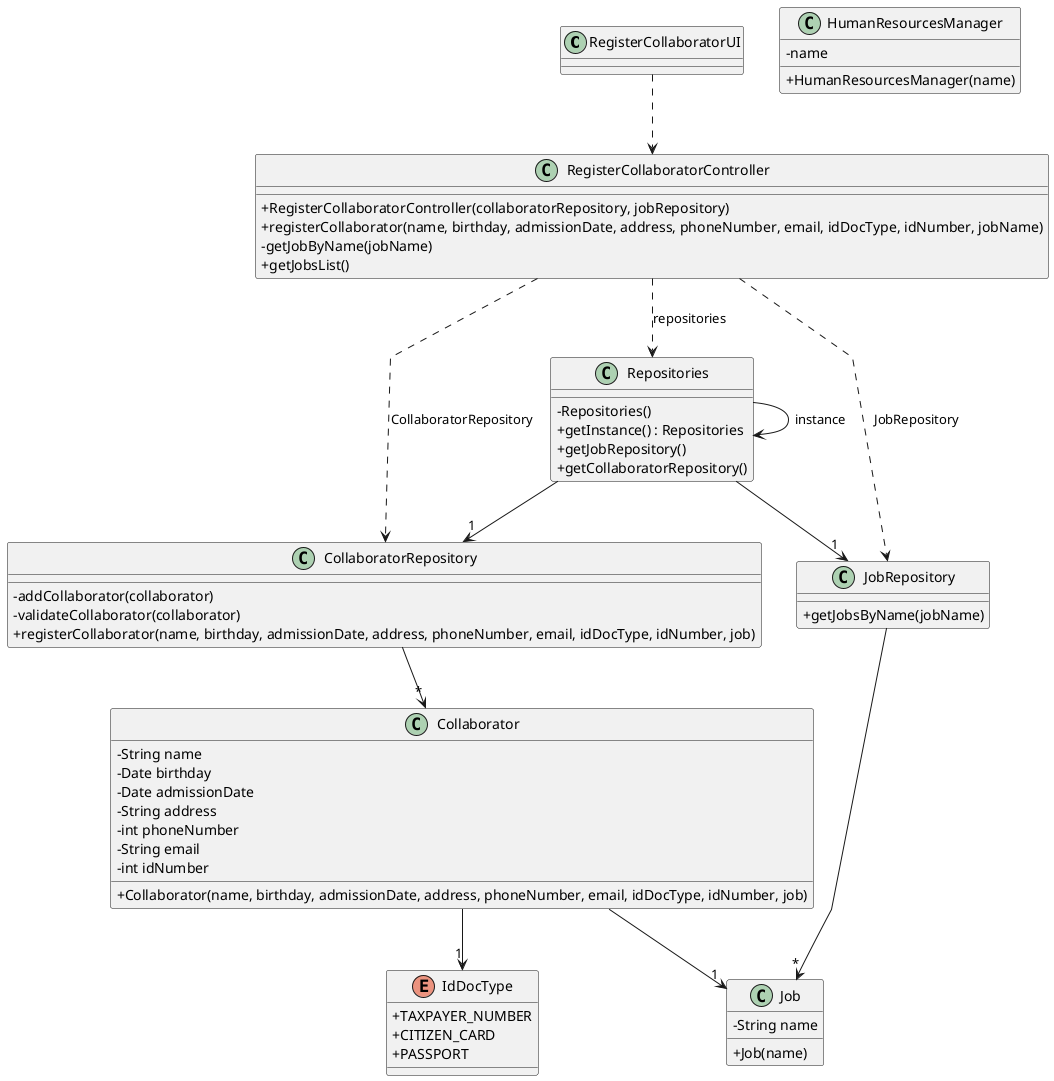 @startuml
'skinparam monochrome true
skinparam packageStyle rectangle
skinparam shadowing false
skinparam linetype polyline
'skinparam linetype orto

skinparam classAttributeIconSize 0

'left to right direction

class RegisterCollaboratorUI {
}

class RegisterCollaboratorController {
    +RegisterCollaboratorController(collaboratorRepository, jobRepository)
    +registerCollaborator(name, birthday, admissionDate, address, phoneNumber, email, idDocType, idNumber, jobName)
    -getJobByName(jobName)
    +getJobsList()
}

class CollaboratorRepository {
    -addCollaborator(collaborator)
    -validateCollaborator(collaborator)
    +registerCollaborator(name, birthday, admissionDate, address, phoneNumber, email, idDocType, idNumber, job)
}

class Collaborator {
    -String name
    -Date birthday
    -Date admissionDate
    -String address
    -int phoneNumber
    -String email
    -int idNumber
    +Collaborator(name, birthday, admissionDate, address, phoneNumber, email, idDocType, idNumber, job)
}

class JobRepository {
    +getJobsByName(jobName)
}

class Job {
    -String name
    +Job(name)
}

class HumanResourcesManager {
    - name
    +HumanResourcesManager(name)
}

class Repositories {
    - Repositories()
    + getInstance() : Repositories
    + getJobRepository()
    + getCollaboratorRepository()
}

enum IdDocType {
    + TAXPAYER_NUMBER
    + CITIZEN_CARD
    + PASSPORT
}

RegisterCollaboratorUI ..> RegisterCollaboratorController
RegisterCollaboratorController ..> Repositories: repositories
RegisterCollaboratorController ..> CollaboratorRepository: CollaboratorRepository
RegisterCollaboratorController ..> JobRepository: JobRepository
Repositories --> Repositories: instance
Repositories --> "1" CollaboratorRepository
Repositories --> "1" JobRepository
CollaboratorRepository --> "*" Collaborator
JobRepository --> "*" Job
Collaborator --> "1" Job
Collaborator --> "1" IdDocType

@enduml